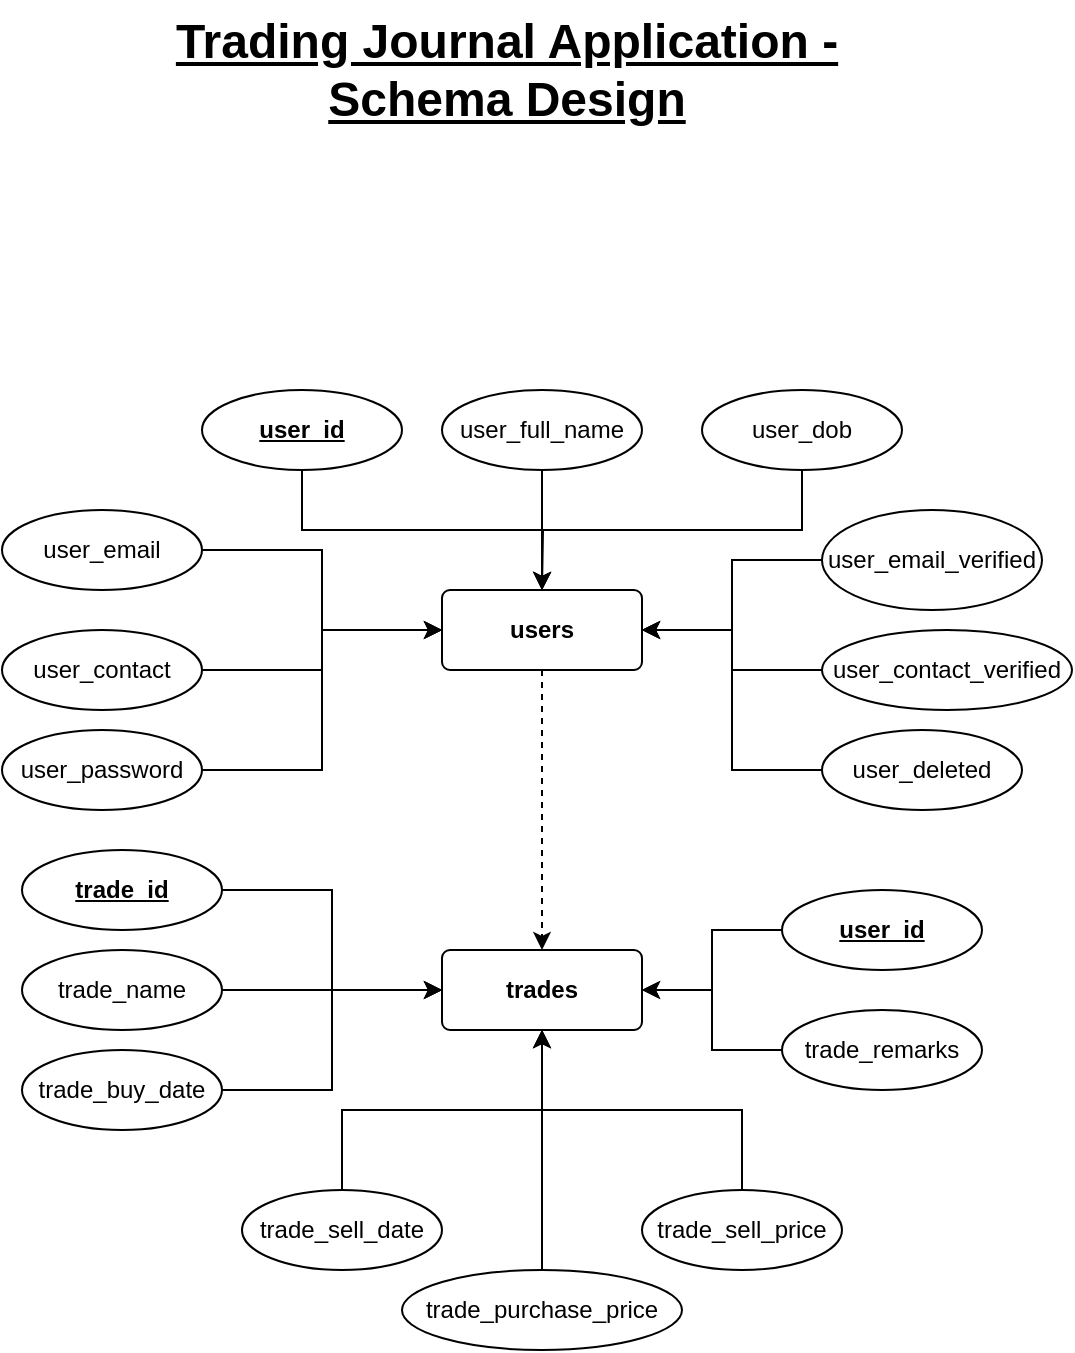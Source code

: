<mxfile version="20.0.2" type="device"><diagram id="nK9t5bDqUS38qr24LiEN" name="Page-1"><mxGraphModel dx="868" dy="462" grid="1" gridSize="10" guides="1" tooltips="1" connect="1" arrows="1" fold="1" page="1" pageScale="1" pageWidth="850" pageHeight="1100" math="0" shadow="0"><root><mxCell id="0"/><mxCell id="1" parent="0"/><mxCell id="JX-lX7TqUXYdIsK4zBdv-57" style="edgeStyle=orthogonalEdgeStyle;rounded=0;orthogonalLoop=1;jettySize=auto;html=1;exitX=0.5;exitY=1;exitDx=0;exitDy=0;entryX=0.5;entryY=0;entryDx=0;entryDy=0;dashed=1;" edge="1" parent="1" source="JX-lX7TqUXYdIsK4zBdv-14" target="JX-lX7TqUXYdIsK4zBdv-36"><mxGeometry relative="1" as="geometry"/></mxCell><mxCell id="JX-lX7TqUXYdIsK4zBdv-14" value="&lt;b&gt;users&lt;/b&gt;" style="rounded=1;arcSize=10;whiteSpace=wrap;html=1;align=center;" vertex="1" parent="1"><mxGeometry x="378" y="310" width="100" height="40" as="geometry"/></mxCell><mxCell id="JX-lX7TqUXYdIsK4zBdv-29" style="edgeStyle=orthogonalEdgeStyle;rounded=0;orthogonalLoop=1;jettySize=auto;html=1;exitX=0.5;exitY=1;exitDx=0;exitDy=0;entryX=0.5;entryY=0;entryDx=0;entryDy=0;" edge="1" parent="1" source="JX-lX7TqUXYdIsK4zBdv-15" target="JX-lX7TqUXYdIsK4zBdv-14"><mxGeometry relative="1" as="geometry"/></mxCell><mxCell id="JX-lX7TqUXYdIsK4zBdv-15" value="&lt;b&gt;&lt;u&gt;user_id&lt;/u&gt;&lt;/b&gt;" style="ellipse;whiteSpace=wrap;html=1;align=center;" vertex="1" parent="1"><mxGeometry x="258" y="210" width="100" height="40" as="geometry"/></mxCell><mxCell id="JX-lX7TqUXYdIsK4zBdv-30" style="edgeStyle=orthogonalEdgeStyle;rounded=0;orthogonalLoop=1;jettySize=auto;html=1;exitX=0.5;exitY=1;exitDx=0;exitDy=0;" edge="1" parent="1" source="JX-lX7TqUXYdIsK4zBdv-16"><mxGeometry relative="1" as="geometry"><mxPoint x="428" y="310" as="targetPoint"/></mxGeometry></mxCell><mxCell id="JX-lX7TqUXYdIsK4zBdv-16" value="user_full_name" style="ellipse;whiteSpace=wrap;html=1;align=center;" vertex="1" parent="1"><mxGeometry x="378" y="210" width="100" height="40" as="geometry"/></mxCell><mxCell id="JX-lX7TqUXYdIsK4zBdv-31" style="edgeStyle=orthogonalEdgeStyle;rounded=0;orthogonalLoop=1;jettySize=auto;html=1;exitX=0.5;exitY=1;exitDx=0;exitDy=0;" edge="1" parent="1" source="JX-lX7TqUXYdIsK4zBdv-17"><mxGeometry relative="1" as="geometry"><mxPoint x="428" y="310" as="targetPoint"/></mxGeometry></mxCell><mxCell id="JX-lX7TqUXYdIsK4zBdv-17" value="user_dob" style="ellipse;whiteSpace=wrap;html=1;align=center;" vertex="1" parent="1"><mxGeometry x="508" y="210" width="100" height="40" as="geometry"/></mxCell><mxCell id="JX-lX7TqUXYdIsK4zBdv-27" style="edgeStyle=orthogonalEdgeStyle;rounded=0;orthogonalLoop=1;jettySize=auto;html=1;exitX=1;exitY=0.5;exitDx=0;exitDy=0;entryX=0;entryY=0.5;entryDx=0;entryDy=0;" edge="1" parent="1" source="JX-lX7TqUXYdIsK4zBdv-18" target="JX-lX7TqUXYdIsK4zBdv-14"><mxGeometry relative="1" as="geometry"/></mxCell><mxCell id="JX-lX7TqUXYdIsK4zBdv-18" value="user_email" style="ellipse;whiteSpace=wrap;html=1;align=center;" vertex="1" parent="1"><mxGeometry x="158" y="270" width="100" height="40" as="geometry"/></mxCell><mxCell id="JX-lX7TqUXYdIsK4zBdv-25" style="edgeStyle=orthogonalEdgeStyle;rounded=0;orthogonalLoop=1;jettySize=auto;html=1;exitX=1;exitY=0.5;exitDx=0;exitDy=0;entryX=0;entryY=0.5;entryDx=0;entryDy=0;" edge="1" parent="1" source="JX-lX7TqUXYdIsK4zBdv-19" target="JX-lX7TqUXYdIsK4zBdv-14"><mxGeometry relative="1" as="geometry"/></mxCell><mxCell id="JX-lX7TqUXYdIsK4zBdv-19" value="user_contact" style="ellipse;whiteSpace=wrap;html=1;align=center;" vertex="1" parent="1"><mxGeometry x="158" y="330" width="100" height="40" as="geometry"/></mxCell><mxCell id="JX-lX7TqUXYdIsK4zBdv-28" style="edgeStyle=orthogonalEdgeStyle;rounded=0;orthogonalLoop=1;jettySize=auto;html=1;exitX=1;exitY=0.5;exitDx=0;exitDy=0;entryX=0;entryY=0.5;entryDx=0;entryDy=0;" edge="1" parent="1" source="JX-lX7TqUXYdIsK4zBdv-20" target="JX-lX7TqUXYdIsK4zBdv-14"><mxGeometry relative="1" as="geometry"/></mxCell><mxCell id="JX-lX7TqUXYdIsK4zBdv-20" value="user_password" style="ellipse;whiteSpace=wrap;html=1;align=center;" vertex="1" parent="1"><mxGeometry x="158" y="380" width="100" height="40" as="geometry"/></mxCell><mxCell id="JX-lX7TqUXYdIsK4zBdv-32" style="edgeStyle=orthogonalEdgeStyle;rounded=0;orthogonalLoop=1;jettySize=auto;html=1;exitX=0;exitY=0.5;exitDx=0;exitDy=0;entryX=1;entryY=0.5;entryDx=0;entryDy=0;" edge="1" parent="1" source="JX-lX7TqUXYdIsK4zBdv-21" target="JX-lX7TqUXYdIsK4zBdv-14"><mxGeometry relative="1" as="geometry"/></mxCell><mxCell id="JX-lX7TqUXYdIsK4zBdv-21" value="user_email_verified" style="ellipse;whiteSpace=wrap;html=1;align=center;" vertex="1" parent="1"><mxGeometry x="568" y="270" width="110" height="50" as="geometry"/></mxCell><mxCell id="JX-lX7TqUXYdIsK4zBdv-34" style="edgeStyle=orthogonalEdgeStyle;rounded=0;orthogonalLoop=1;jettySize=auto;html=1;exitX=0;exitY=0.5;exitDx=0;exitDy=0;entryX=1;entryY=0.5;entryDx=0;entryDy=0;" edge="1" parent="1" source="JX-lX7TqUXYdIsK4zBdv-22" target="JX-lX7TqUXYdIsK4zBdv-14"><mxGeometry relative="1" as="geometry"/></mxCell><mxCell id="JX-lX7TqUXYdIsK4zBdv-22" value="user_contact_verified" style="ellipse;whiteSpace=wrap;html=1;align=center;" vertex="1" parent="1"><mxGeometry x="568" y="330" width="125" height="40" as="geometry"/></mxCell><mxCell id="JX-lX7TqUXYdIsK4zBdv-35" style="edgeStyle=orthogonalEdgeStyle;rounded=0;orthogonalLoop=1;jettySize=auto;html=1;exitX=0;exitY=0.5;exitDx=0;exitDy=0;entryX=1;entryY=0.5;entryDx=0;entryDy=0;" edge="1" parent="1" source="JX-lX7TqUXYdIsK4zBdv-23" target="JX-lX7TqUXYdIsK4zBdv-14"><mxGeometry relative="1" as="geometry"/></mxCell><mxCell id="JX-lX7TqUXYdIsK4zBdv-23" value="user_deleted" style="ellipse;whiteSpace=wrap;html=1;align=center;" vertex="1" parent="1"><mxGeometry x="568" y="380" width="100" height="40" as="geometry"/></mxCell><mxCell id="JX-lX7TqUXYdIsK4zBdv-36" value="&lt;b&gt;trades&lt;/b&gt;" style="rounded=1;arcSize=10;whiteSpace=wrap;html=1;align=center;" vertex="1" parent="1"><mxGeometry x="378" y="490" width="100" height="40" as="geometry"/></mxCell><mxCell id="JX-lX7TqUXYdIsK4zBdv-45" style="edgeStyle=orthogonalEdgeStyle;rounded=0;orthogonalLoop=1;jettySize=auto;html=1;exitX=1;exitY=0.5;exitDx=0;exitDy=0;entryX=0;entryY=0.5;entryDx=0;entryDy=0;" edge="1" parent="1" source="JX-lX7TqUXYdIsK4zBdv-37" target="JX-lX7TqUXYdIsK4zBdv-36"><mxGeometry relative="1" as="geometry"/></mxCell><mxCell id="JX-lX7TqUXYdIsK4zBdv-37" value="&lt;b&gt;&lt;u&gt;trade_id&lt;/u&gt;&lt;/b&gt;" style="ellipse;whiteSpace=wrap;html=1;align=center;" vertex="1" parent="1"><mxGeometry x="168" y="440" width="100" height="40" as="geometry"/></mxCell><mxCell id="JX-lX7TqUXYdIsK4zBdv-49" style="edgeStyle=orthogonalEdgeStyle;rounded=0;orthogonalLoop=1;jettySize=auto;html=1;exitX=1;exitY=0.5;exitDx=0;exitDy=0;" edge="1" parent="1" source="JX-lX7TqUXYdIsK4zBdv-38" target="JX-lX7TqUXYdIsK4zBdv-36"><mxGeometry relative="1" as="geometry"/></mxCell><mxCell id="JX-lX7TqUXYdIsK4zBdv-38" value="trade_name" style="ellipse;whiteSpace=wrap;html=1;align=center;" vertex="1" parent="1"><mxGeometry x="168" y="490" width="100" height="40" as="geometry"/></mxCell><mxCell id="JX-lX7TqUXYdIsK4zBdv-51" style="edgeStyle=orthogonalEdgeStyle;rounded=0;orthogonalLoop=1;jettySize=auto;html=1;exitX=1;exitY=0.5;exitDx=0;exitDy=0;entryX=0;entryY=0.5;entryDx=0;entryDy=0;" edge="1" parent="1" source="JX-lX7TqUXYdIsK4zBdv-39" target="JX-lX7TqUXYdIsK4zBdv-36"><mxGeometry relative="1" as="geometry"/></mxCell><mxCell id="JX-lX7TqUXYdIsK4zBdv-39" value="trade_buy_date" style="ellipse;whiteSpace=wrap;html=1;align=center;" vertex="1" parent="1"><mxGeometry x="168" y="540" width="100" height="40" as="geometry"/></mxCell><mxCell id="JX-lX7TqUXYdIsK4zBdv-52" style="edgeStyle=orthogonalEdgeStyle;rounded=0;orthogonalLoop=1;jettySize=auto;html=1;exitX=0.5;exitY=0;exitDx=0;exitDy=0;entryX=0.5;entryY=1;entryDx=0;entryDy=0;" edge="1" parent="1" source="JX-lX7TqUXYdIsK4zBdv-40" target="JX-lX7TqUXYdIsK4zBdv-36"><mxGeometry relative="1" as="geometry"/></mxCell><mxCell id="JX-lX7TqUXYdIsK4zBdv-40" value="trade_sell_date" style="ellipse;whiteSpace=wrap;html=1;align=center;" vertex="1" parent="1"><mxGeometry x="278" y="610" width="100" height="40" as="geometry"/></mxCell><mxCell id="JX-lX7TqUXYdIsK4zBdv-53" style="edgeStyle=orthogonalEdgeStyle;rounded=0;orthogonalLoop=1;jettySize=auto;html=1;exitX=0.5;exitY=0;exitDx=0;exitDy=0;" edge="1" parent="1" source="JX-lX7TqUXYdIsK4zBdv-41" target="JX-lX7TqUXYdIsK4zBdv-36"><mxGeometry relative="1" as="geometry"/></mxCell><mxCell id="JX-lX7TqUXYdIsK4zBdv-41" value="trade_purchase_price" style="ellipse;whiteSpace=wrap;html=1;align=center;" vertex="1" parent="1"><mxGeometry x="358" y="650" width="140" height="40" as="geometry"/></mxCell><mxCell id="JX-lX7TqUXYdIsK4zBdv-54" style="edgeStyle=orthogonalEdgeStyle;rounded=0;orthogonalLoop=1;jettySize=auto;html=1;exitX=0.5;exitY=0;exitDx=0;exitDy=0;entryX=0.5;entryY=1;entryDx=0;entryDy=0;" edge="1" parent="1" source="JX-lX7TqUXYdIsK4zBdv-42" target="JX-lX7TqUXYdIsK4zBdv-36"><mxGeometry relative="1" as="geometry"/></mxCell><mxCell id="JX-lX7TqUXYdIsK4zBdv-42" value="trade_sell_price" style="ellipse;whiteSpace=wrap;html=1;align=center;" vertex="1" parent="1"><mxGeometry x="478" y="610" width="100" height="40" as="geometry"/></mxCell><mxCell id="JX-lX7TqUXYdIsK4zBdv-55" style="edgeStyle=orthogonalEdgeStyle;rounded=0;orthogonalLoop=1;jettySize=auto;html=1;exitX=0;exitY=0.5;exitDx=0;exitDy=0;entryX=1;entryY=0.5;entryDx=0;entryDy=0;" edge="1" parent="1" source="JX-lX7TqUXYdIsK4zBdv-43" target="JX-lX7TqUXYdIsK4zBdv-36"><mxGeometry relative="1" as="geometry"/></mxCell><mxCell id="JX-lX7TqUXYdIsK4zBdv-43" value="trade_remarks" style="ellipse;whiteSpace=wrap;html=1;align=center;" vertex="1" parent="1"><mxGeometry x="548" y="520" width="100" height="40" as="geometry"/></mxCell><mxCell id="JX-lX7TqUXYdIsK4zBdv-56" style="edgeStyle=orthogonalEdgeStyle;rounded=0;orthogonalLoop=1;jettySize=auto;html=1;exitX=0;exitY=0.5;exitDx=0;exitDy=0;entryX=1;entryY=0.5;entryDx=0;entryDy=0;" edge="1" parent="1" source="JX-lX7TqUXYdIsK4zBdv-44" target="JX-lX7TqUXYdIsK4zBdv-36"><mxGeometry relative="1" as="geometry"/></mxCell><mxCell id="JX-lX7TqUXYdIsK4zBdv-44" value="&lt;b&gt;&lt;u&gt;user_id&lt;/u&gt;&lt;/b&gt;" style="ellipse;whiteSpace=wrap;html=1;align=center;" vertex="1" parent="1"><mxGeometry x="548" y="460" width="100" height="40" as="geometry"/></mxCell><mxCell id="JX-lX7TqUXYdIsK4zBdv-58" value="&lt;font style=&quot;font-size: 24px;&quot;&gt;&lt;b&gt;&lt;u&gt;Trading Journal Application -&lt;br&gt;Schema Design&lt;/u&gt;&lt;/b&gt;&lt;/font&gt;" style="text;html=1;align=center;verticalAlign=middle;resizable=0;points=[];autosize=1;strokeColor=none;fillColor=none;" vertex="1" parent="1"><mxGeometry x="235" y="15" width="350" height="70" as="geometry"/></mxCell></root></mxGraphModel></diagram></mxfile>